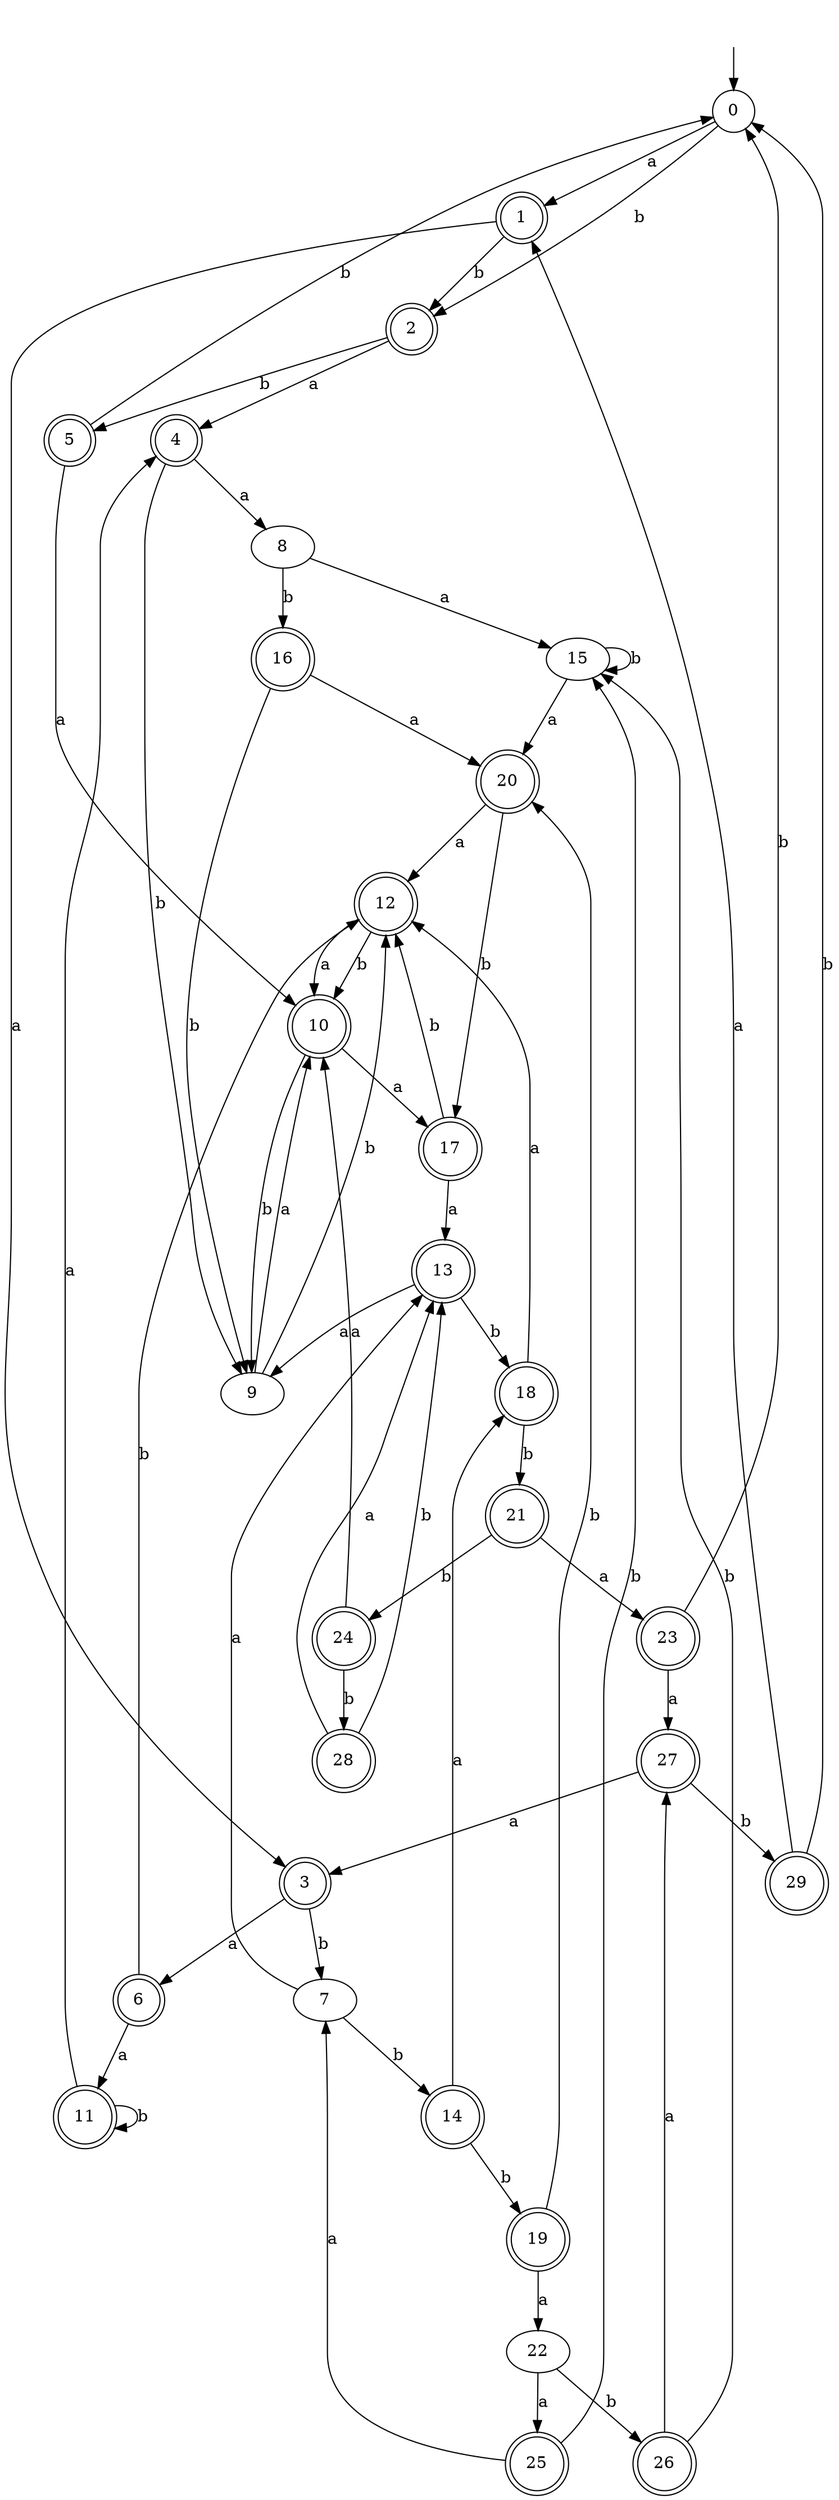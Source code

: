 digraph RandomDFA {
  __start0 [label="", shape=none];
  __start0 -> 0 [label=""];
  0 [shape=circle]
  0 -> 1 [label="a"]
  0 -> 2 [label="b"]
  1 [shape=doublecircle]
  1 -> 3 [label="a"]
  1 -> 2 [label="b"]
  2 [shape=doublecircle]
  2 -> 4 [label="a"]
  2 -> 5 [label="b"]
  3 [shape=doublecircle]
  3 -> 6 [label="a"]
  3 -> 7 [label="b"]
  4 [shape=doublecircle]
  4 -> 8 [label="a"]
  4 -> 9 [label="b"]
  5 [shape=doublecircle]
  5 -> 10 [label="a"]
  5 -> 0 [label="b"]
  6 [shape=doublecircle]
  6 -> 11 [label="a"]
  6 -> 12 [label="b"]
  7
  7 -> 13 [label="a"]
  7 -> 14 [label="b"]
  8
  8 -> 15 [label="a"]
  8 -> 16 [label="b"]
  9
  9 -> 10 [label="a"]
  9 -> 12 [label="b"]
  10 [shape=doublecircle]
  10 -> 17 [label="a"]
  10 -> 9 [label="b"]
  11 [shape=doublecircle]
  11 -> 4 [label="a"]
  11 -> 11 [label="b"]
  12 [shape=doublecircle]
  12 -> 10 [label="a"]
  12 -> 10 [label="b"]
  13 [shape=doublecircle]
  13 -> 9 [label="a"]
  13 -> 18 [label="b"]
  14 [shape=doublecircle]
  14 -> 18 [label="a"]
  14 -> 19 [label="b"]
  15
  15 -> 20 [label="a"]
  15 -> 15 [label="b"]
  16 [shape=doublecircle]
  16 -> 20 [label="a"]
  16 -> 9 [label="b"]
  17 [shape=doublecircle]
  17 -> 13 [label="a"]
  17 -> 12 [label="b"]
  18 [shape=doublecircle]
  18 -> 12 [label="a"]
  18 -> 21 [label="b"]
  19 [shape=doublecircle]
  19 -> 22 [label="a"]
  19 -> 20 [label="b"]
  20 [shape=doublecircle]
  20 -> 12 [label="a"]
  20 -> 17 [label="b"]
  21 [shape=doublecircle]
  21 -> 23 [label="a"]
  21 -> 24 [label="b"]
  22
  22 -> 25 [label="a"]
  22 -> 26 [label="b"]
  23 [shape=doublecircle]
  23 -> 27 [label="a"]
  23 -> 0 [label="b"]
  24 [shape=doublecircle]
  24 -> 10 [label="a"]
  24 -> 28 [label="b"]
  25 [shape=doublecircle]
  25 -> 7 [label="a"]
  25 -> 15 [label="b"]
  26 [shape=doublecircle]
  26 -> 27 [label="a"]
  26 -> 15 [label="b"]
  27 [shape=doublecircle]
  27 -> 3 [label="a"]
  27 -> 29 [label="b"]
  28 [shape=doublecircle]
  28 -> 13 [label="a"]
  28 -> 13 [label="b"]
  29 [shape=doublecircle]
  29 -> 1 [label="a"]
  29 -> 0 [label="b"]
}
